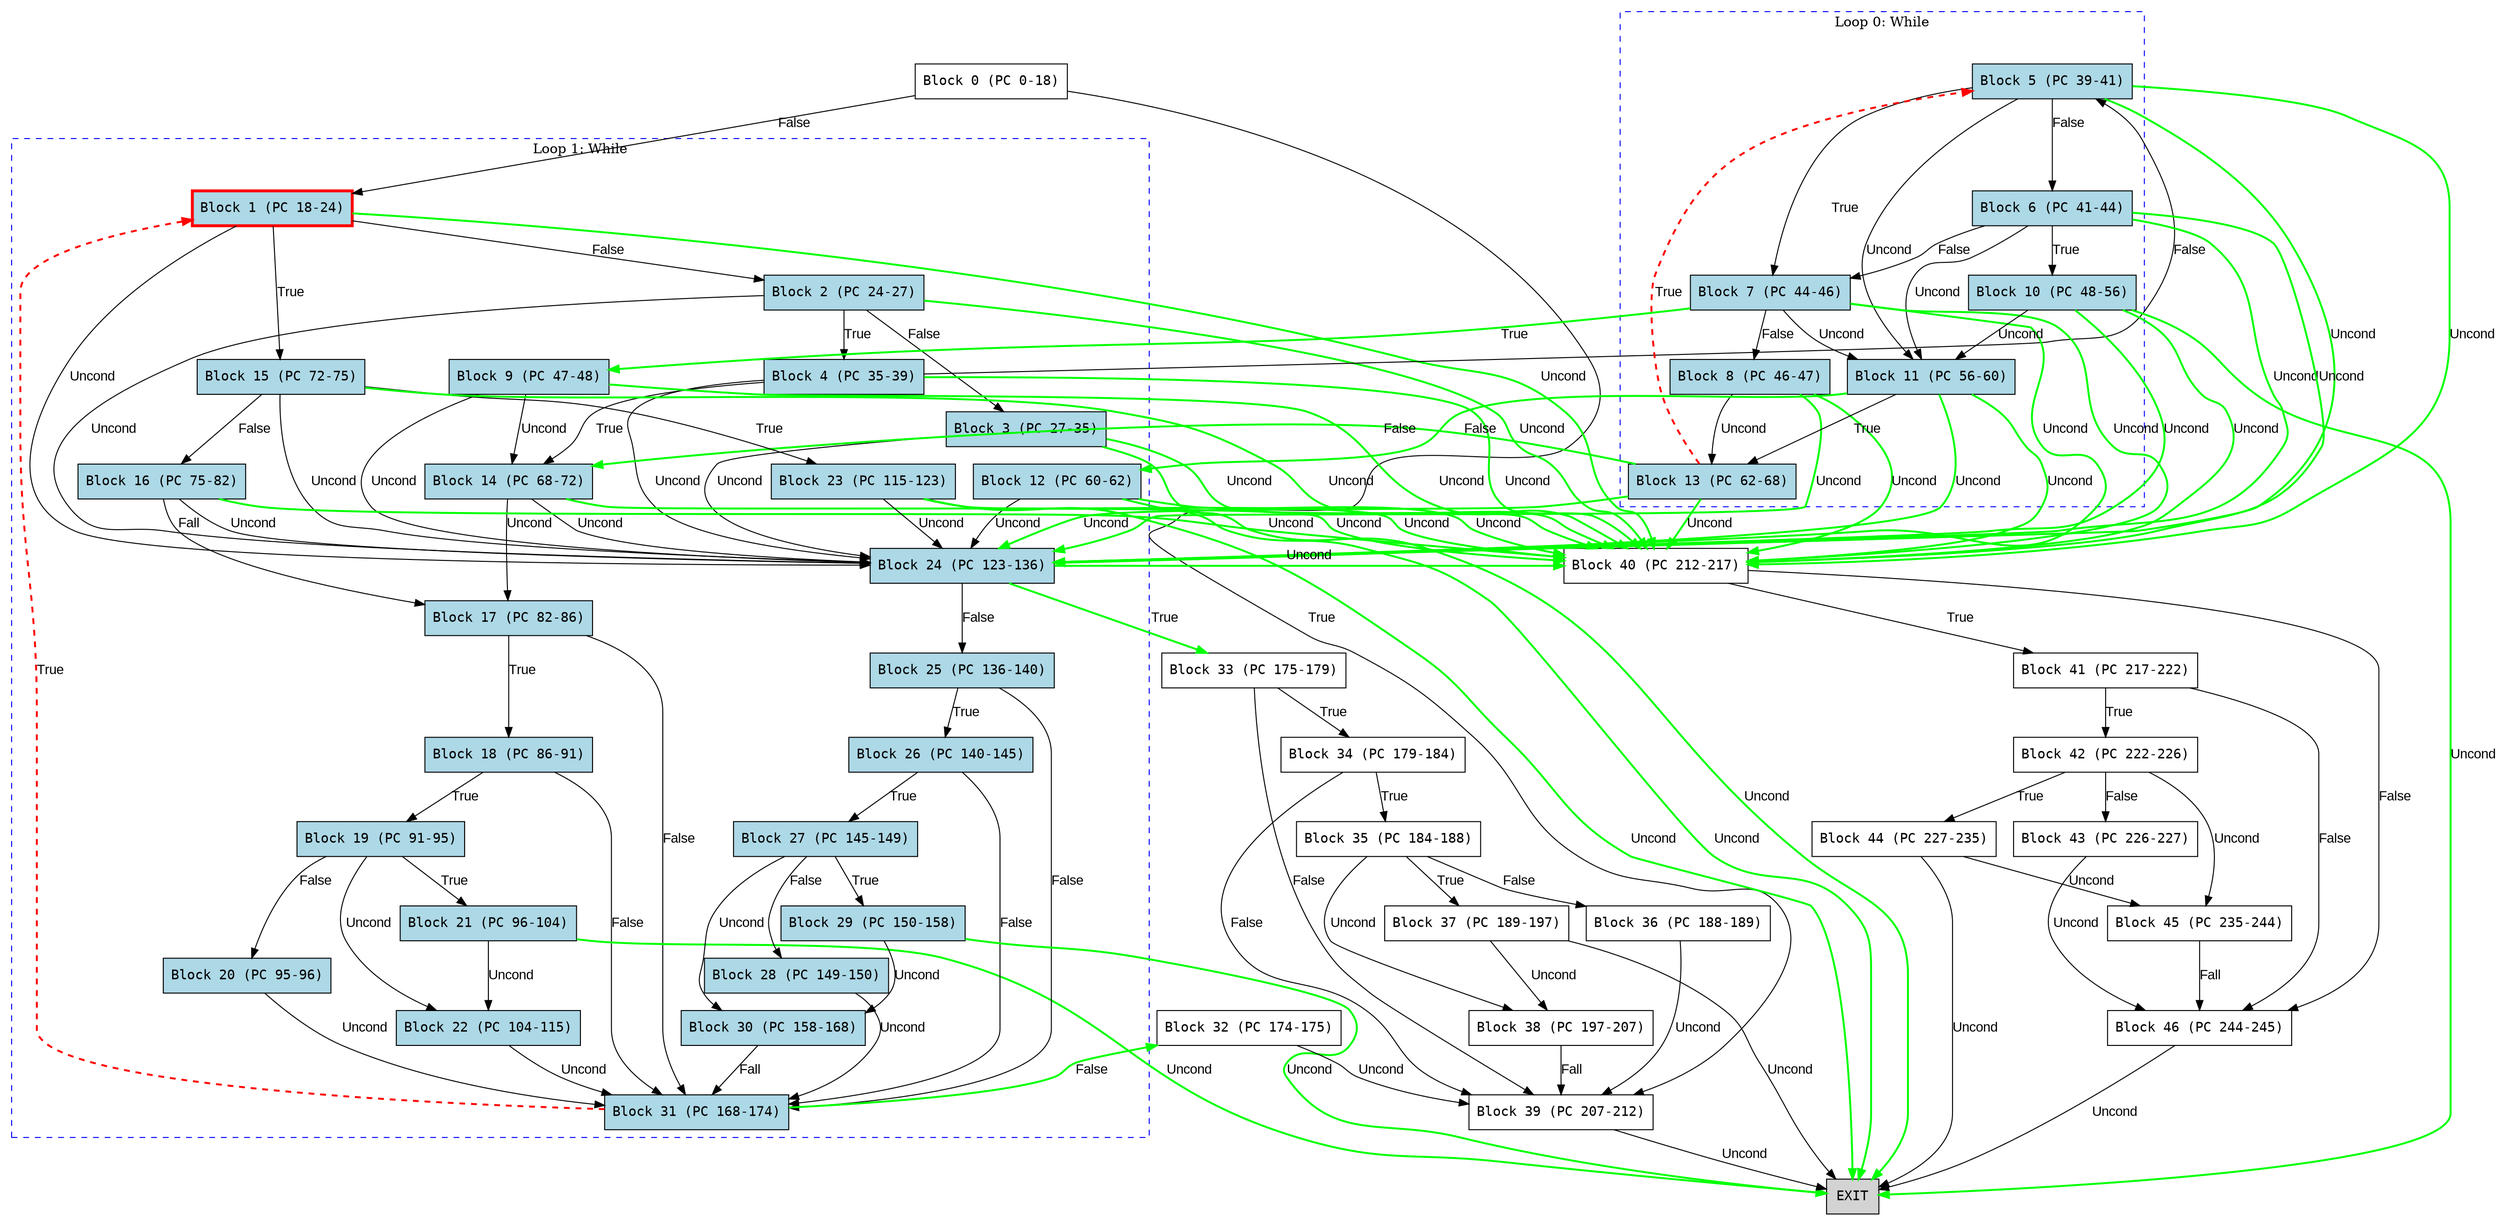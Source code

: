 digraph {
  rankdir=TB;
  node [shape=box, fontname="monospace"];
  edge [fontname="Arial"];

  0 [label="Block 0 (PC 0-18)"]
  1 [label="Block 1 (PC 18-24)", style=filled, fillcolor="lightblue", penwidth=3, color=red, shape=box]
  2 [label="Block 2 (PC 24-27)", style=filled, fillcolor="lightblue", shape=box]
  3 [label="Block 3 (PC 27-35)", style=filled, fillcolor="lightblue", shape=box]
  4 [label="Block 4 (PC 35-39)", style=filled, fillcolor="lightblue", shape=box]
  5 [label="Block 5 (PC 39-41)", style=filled, fillcolor="lightblue", shape=box]
  6 [label="Block 6 (PC 41-44)", style=filled, fillcolor="lightblue", shape=box]
  7 [label="Block 7 (PC 44-46)", style=filled, fillcolor="lightblue", shape=box]
  8 [label="Block 8 (PC 46-47)", style=filled, fillcolor="lightblue", shape=box]
  9 [label="Block 9 (PC 47-48)", style=filled, fillcolor="lightblue", shape=box]
  10 [label="Block 10 (PC 48-56)", style=filled, fillcolor="lightblue", shape=box]
  11 [label="Block 11 (PC 56-60)", style=filled, fillcolor="lightblue", shape=box]
  12 [label="Block 12 (PC 60-62)", style=filled, fillcolor="lightblue", shape=box]
  13 [label="Block 13 (PC 62-68)", style=filled, fillcolor="lightblue", shape=box]
  14 [label="Block 14 (PC 68-72)", style=filled, fillcolor="lightblue", shape=box]
  15 [label="Block 15 (PC 72-75)", style=filled, fillcolor="lightblue", shape=box]
  16 [label="Block 16 (PC 75-82)", style=filled, fillcolor="lightblue", shape=box]
  17 [label="Block 17 (PC 82-86)", style=filled, fillcolor="lightblue", shape=box]
  18 [label="Block 18 (PC 86-91)", style=filled, fillcolor="lightblue", shape=box]
  19 [label="Block 19 (PC 91-95)", style=filled, fillcolor="lightblue", shape=box]
  20 [label="Block 20 (PC 95-96)", style=filled, fillcolor="lightblue", shape=box]
  21 [label="Block 21 (PC 96-104)", style=filled, fillcolor="lightblue", shape=box]
  22 [label="Block 22 (PC 104-115)", style=filled, fillcolor="lightblue", shape=box]
  23 [label="Block 23 (PC 115-123)", style=filled, fillcolor="lightblue", shape=box]
  24 [label="Block 24 (PC 123-136)", style=filled, fillcolor="lightblue", shape=box]
  25 [label="Block 25 (PC 136-140)", style=filled, fillcolor="lightblue", shape=box]
  26 [label="Block 26 (PC 140-145)", style=filled, fillcolor="lightblue", shape=box]
  27 [label="Block 27 (PC 145-149)", style=filled, fillcolor="lightblue", shape=box]
  28 [label="Block 28 (PC 149-150)", style=filled, fillcolor="lightblue", shape=box]
  29 [label="Block 29 (PC 150-158)", style=filled, fillcolor="lightblue", shape=box]
  30 [label="Block 30 (PC 158-168)", style=filled, fillcolor="lightblue", shape=box]
  31 [label="Block 31 (PC 168-174)", style=filled, fillcolor="lightblue", shape=box]
  32 [label="Block 32 (PC 174-175)"]
  33 [label="Block 33 (PC 175-179)"]
  34 [label="Block 34 (PC 179-184)"]
  35 [label="Block 35 (PC 184-188)"]
  36 [label="Block 36 (PC 188-189)"]
  37 [label="Block 37 (PC 189-197)"]
  38 [label="Block 38 (PC 197-207)"]
  39 [label="Block 39 (PC 207-212)"]
  40 [label="Block 40 (PC 212-217)"]
  41 [label="Block 41 (PC 217-222)"]
  42 [label="Block 42 (PC 222-226)"]
  43 [label="Block 43 (PC 226-227)"]
  44 [label="Block 44 (PC 227-235)"]
  45 [label="Block 45 (PC 235-244)"]
  46 [label="Block 46 (PC 244-245)"]
  47 [label="EXIT", style=filled, fillcolor=lightgray]

  0 -> 39 [label="True"]
  0 -> 1 [label="False"]
  1 -> 15 [label="True"]
  1 -> 2 [label="False"]
  2 -> 4 [label="True"]
  2 -> 3 [label="False"]
  3 -> 47 [label="Uncond", color=green, penwidth=2]
  4 -> 14 [label="True"]
  4 -> 5 [label="False"]
  5 -> 7 [label="True"]
  5 -> 6 [label="False"]
  6 -> 10 [label="True"]
  6 -> 7 [label="False"]
  7 -> 9 [label="True", color=green, penwidth=2]
  7 -> 8 [label="False"]
  8 -> 13 [label="Uncond"]
  9 -> 14 [label="Uncond"]
  10 -> 47 [label="Uncond", color=green, penwidth=2]
  11 -> 13 [label="True"]
  11 -> 12 [label="False", color=green, penwidth=2]
  12 -> 47 [label="Uncond", color=green, penwidth=2]
  13 -> 5 [label="True", color=red, penwidth=2, style=dashed]
  13 -> 14 [label="False", color=green, penwidth=2]
  14 -> 17 [label="Uncond"]
  15 -> 23 [label="True"]
  15 -> 16 [label="False"]
  16 -> 17 [label="Fall"]
  17 -> 31 [label="False"]
  17 -> 18 [label="True"]
  18 -> 31 [label="False"]
  18 -> 19 [label="True"]
  19 -> 21 [label="True"]
  19 -> 20 [label="False"]
  20 -> 31 [label="Uncond"]
  21 -> 47 [label="Uncond", color=green, penwidth=2]
  22 -> 31 [label="Uncond"]
  23 -> 47 [label="Uncond", color=green, penwidth=2]
  24 -> 33 [label="True", color=green, penwidth=2]
  24 -> 25 [label="False"]
  25 -> 31 [label="False"]
  25 -> 26 [label="True"]
  26 -> 31 [label="False"]
  26 -> 27 [label="True"]
  27 -> 29 [label="True"]
  27 -> 28 [label="False"]
  28 -> 31 [label="Uncond"]
  29 -> 47 [label="Uncond", color=green, penwidth=2]
  30 -> 31 [label="Fall"]
  31 -> 1 [label="True", color=red, penwidth=2, style=dashed]
  31 -> 32 [label="False", color=green, penwidth=2]
  32 -> 39 [label="Uncond"]
  33 -> 39 [label="False"]
  33 -> 34 [label="True"]
  34 -> 39 [label="False"]
  34 -> 35 [label="True"]
  35 -> 37 [label="True"]
  35 -> 36 [label="False"]
  36 -> 39 [label="Uncond"]
  37 -> 47 [label="Uncond"]
  38 -> 39 [label="Fall"]
  39 -> 47 [label="Uncond"]
  40 -> 46 [label="False"]
  40 -> 41 [label="True"]
  41 -> 46 [label="False"]
  41 -> 42 [label="True"]
  42 -> 44 [label="True"]
  42 -> 43 [label="False"]
  43 -> 46 [label="Uncond"]
  44 -> 47 [label="Uncond"]
  45 -> 46 [label="Fall"]
  46 -> 47 [label="Uncond"]
  5 -> 11 [label="Uncond"]
  6 -> 11 [label="Uncond"]
  7 -> 11 [label="Uncond"]
  10 -> 11 [label="Uncond"]
  1 -> 24 [label="Uncond"]
  2 -> 24 [label="Uncond"]
  3 -> 24 [label="Uncond"]
  4 -> 24 [label="Uncond"]
  5 -> 24 [label="Uncond", color=green, penwidth=2]
  6 -> 24 [label="Uncond", color=green, penwidth=2]
  7 -> 24 [label="Uncond", color=green, penwidth=2]
  8 -> 24 [label="Uncond", color=green, penwidth=2]
  9 -> 24 [label="Uncond"]
  10 -> 24 [label="Uncond", color=green, penwidth=2]
  11 -> 24 [label="Uncond", color=green, penwidth=2]
  12 -> 24 [label="Uncond"]
  13 -> 24 [label="Uncond", color=green, penwidth=2]
  14 -> 24 [label="Uncond"]
  15 -> 24 [label="Uncond"]
  16 -> 24 [label="Uncond"]
  23 -> 24 [label="Uncond"]
  1 -> 40 [label="Uncond", color=green, penwidth=2]
  2 -> 40 [label="Uncond", color=green, penwidth=2]
  3 -> 40 [label="Uncond", color=green, penwidth=2]
  4 -> 40 [label="Uncond", color=green, penwidth=2]
  5 -> 40 [label="Uncond", color=green, penwidth=2]
  6 -> 40 [label="Uncond", color=green, penwidth=2]
  7 -> 40 [label="Uncond", color=green, penwidth=2]
  8 -> 40 [label="Uncond", color=green, penwidth=2]
  9 -> 40 [label="Uncond", color=green, penwidth=2]
  10 -> 40 [label="Uncond", color=green, penwidth=2]
  11 -> 40 [label="Uncond", color=green, penwidth=2]
  12 -> 40 [label="Uncond", color=green, penwidth=2]
  13 -> 40 [label="Uncond", color=green, penwidth=2]
  14 -> 40 [label="Uncond", color=green, penwidth=2]
  15 -> 40 [label="Uncond", color=green, penwidth=2]
  16 -> 40 [label="Uncond", color=green, penwidth=2]
  19 -> 22 [label="Uncond"]
  21 -> 22 [label="Uncond"]
  23 -> 40 [label="Uncond", color=green, penwidth=2]
  24 -> 40 [label="Uncond", color=green, penwidth=2]
  27 -> 30 [label="Uncond"]
  29 -> 30 [label="Uncond"]
  35 -> 38 [label="Uncond"]
  37 -> 38 [label="Uncond"]
  42 -> 45 [label="Uncond"]
  44 -> 45 [label="Uncond"]

  subgraph cluster_loop_0 {
    label="Loop 0: While";
    style=dashed;
    color=blue;
    11;
    5;
    7;
    8;
    6;
    10;
    13;
  }

  subgraph cluster_loop_1 {
    label="Loop 1: While";
    style=dashed;
    color=blue;
    15;
    16;
    1;
    29;
    20;
    21;
    7;
    18;
    5;
    3;
    31;
    27;
    24;
    22;
    12;
    19;
    23;
    28;
    14;
    6;
    2;
    26;
    10;
    4;
    9;
    11;
    13;
    25;
    30;
    17;
    8;
  }
}
